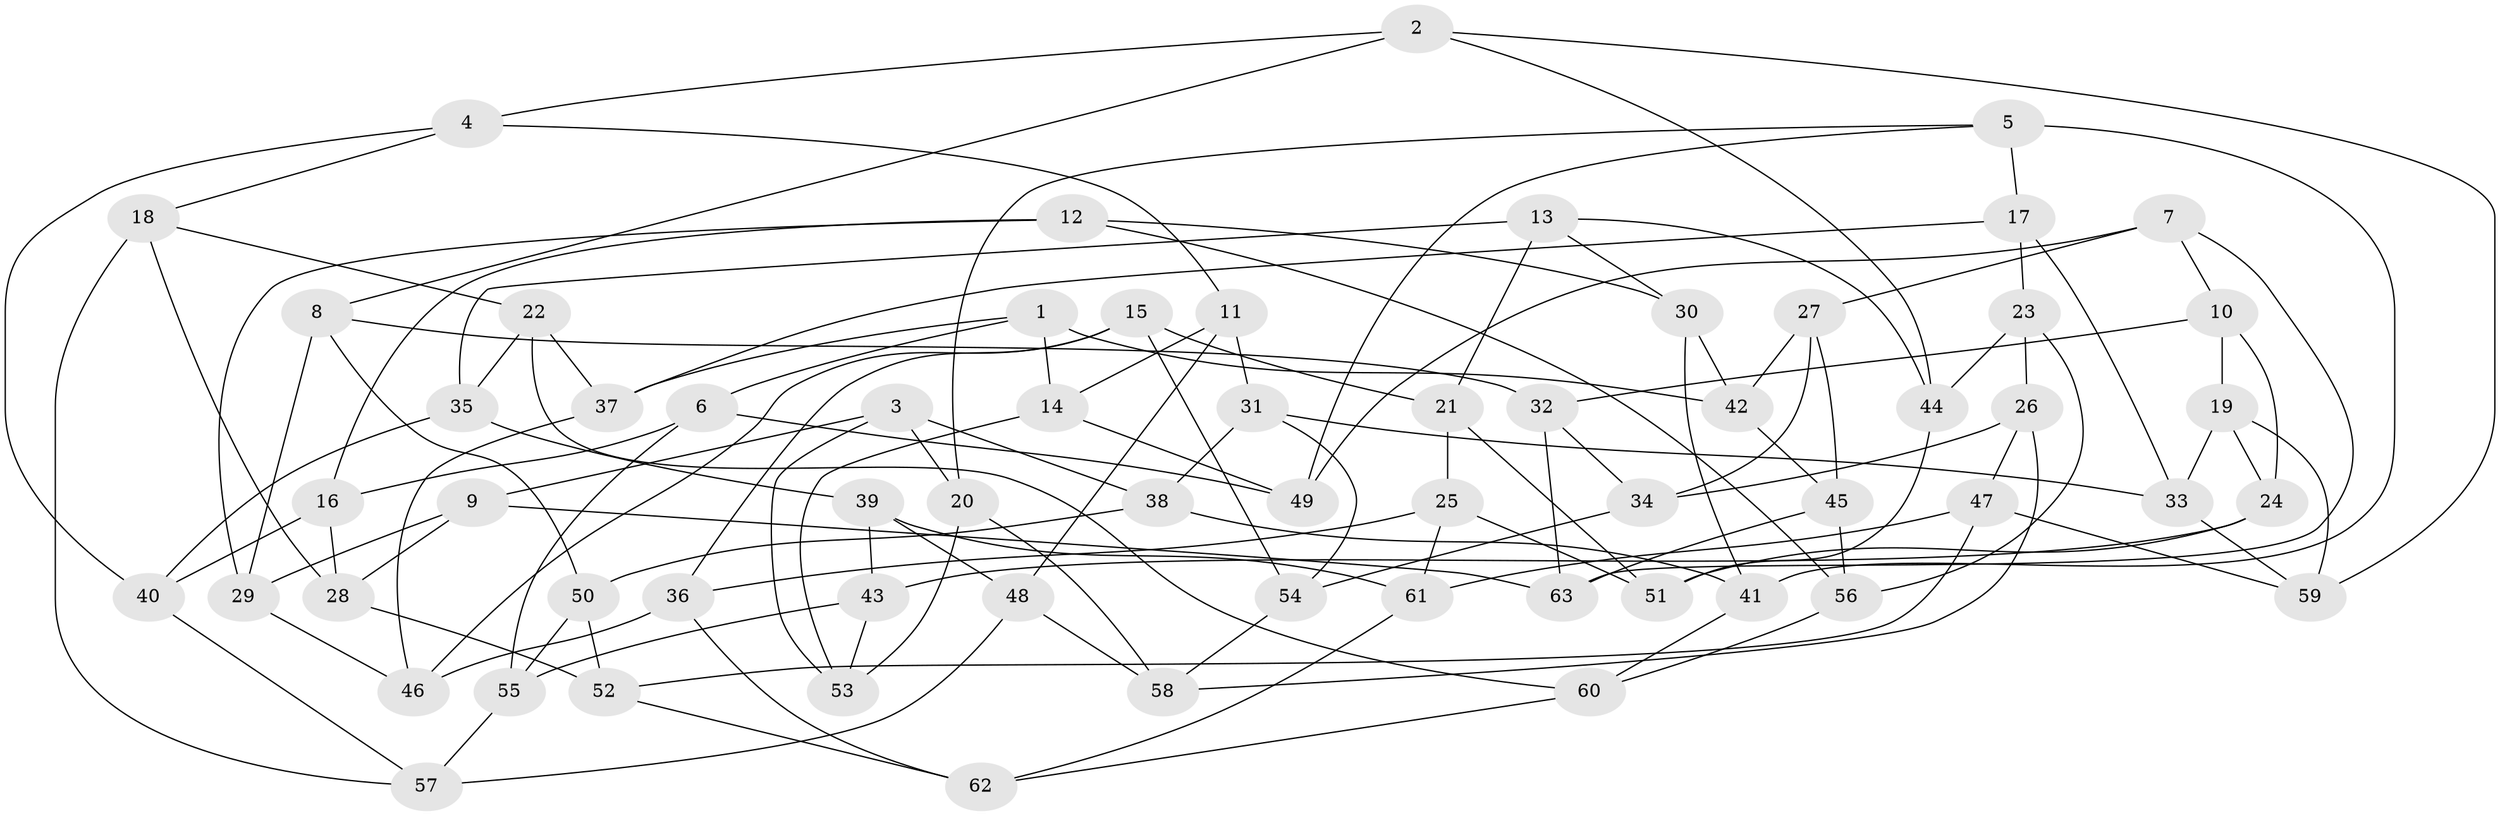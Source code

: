// coarse degree distribution, {9: 0.12, 11: 0.04, 4: 0.28, 13: 0.04, 7: 0.08, 10: 0.04, 6: 0.16, 8: 0.04, 5: 0.08, 3: 0.12}
// Generated by graph-tools (version 1.1) at 2025/20/03/04/25 18:20:53]
// undirected, 63 vertices, 126 edges
graph export_dot {
graph [start="1"]
  node [color=gray90,style=filled];
  1;
  2;
  3;
  4;
  5;
  6;
  7;
  8;
  9;
  10;
  11;
  12;
  13;
  14;
  15;
  16;
  17;
  18;
  19;
  20;
  21;
  22;
  23;
  24;
  25;
  26;
  27;
  28;
  29;
  30;
  31;
  32;
  33;
  34;
  35;
  36;
  37;
  38;
  39;
  40;
  41;
  42;
  43;
  44;
  45;
  46;
  47;
  48;
  49;
  50;
  51;
  52;
  53;
  54;
  55;
  56;
  57;
  58;
  59;
  60;
  61;
  62;
  63;
  1 -- 42;
  1 -- 6;
  1 -- 14;
  1 -- 37;
  2 -- 8;
  2 -- 59;
  2 -- 4;
  2 -- 44;
  3 -- 9;
  3 -- 38;
  3 -- 53;
  3 -- 20;
  4 -- 18;
  4 -- 40;
  4 -- 11;
  5 -- 17;
  5 -- 41;
  5 -- 49;
  5 -- 20;
  6 -- 49;
  6 -- 55;
  6 -- 16;
  7 -- 10;
  7 -- 27;
  7 -- 49;
  7 -- 63;
  8 -- 50;
  8 -- 32;
  8 -- 29;
  9 -- 28;
  9 -- 63;
  9 -- 29;
  10 -- 19;
  10 -- 32;
  10 -- 24;
  11 -- 14;
  11 -- 31;
  11 -- 48;
  12 -- 29;
  12 -- 30;
  12 -- 16;
  12 -- 56;
  13 -- 21;
  13 -- 30;
  13 -- 44;
  13 -- 35;
  14 -- 49;
  14 -- 53;
  15 -- 36;
  15 -- 46;
  15 -- 54;
  15 -- 21;
  16 -- 40;
  16 -- 28;
  17 -- 23;
  17 -- 33;
  17 -- 37;
  18 -- 28;
  18 -- 57;
  18 -- 22;
  19 -- 24;
  19 -- 59;
  19 -- 33;
  20 -- 53;
  20 -- 58;
  21 -- 51;
  21 -- 25;
  22 -- 60;
  22 -- 35;
  22 -- 37;
  23 -- 44;
  23 -- 56;
  23 -- 26;
  24 -- 43;
  24 -- 51;
  25 -- 51;
  25 -- 61;
  25 -- 36;
  26 -- 58;
  26 -- 47;
  26 -- 34;
  27 -- 42;
  27 -- 34;
  27 -- 45;
  28 -- 52;
  29 -- 46;
  30 -- 42;
  30 -- 41;
  31 -- 54;
  31 -- 33;
  31 -- 38;
  32 -- 34;
  32 -- 63;
  33 -- 59;
  34 -- 54;
  35 -- 40;
  35 -- 39;
  36 -- 62;
  36 -- 46;
  37 -- 46;
  38 -- 41;
  38 -- 50;
  39 -- 48;
  39 -- 61;
  39 -- 43;
  40 -- 57;
  41 -- 60;
  42 -- 45;
  43 -- 53;
  43 -- 55;
  44 -- 51;
  45 -- 63;
  45 -- 56;
  47 -- 59;
  47 -- 61;
  47 -- 52;
  48 -- 57;
  48 -- 58;
  50 -- 55;
  50 -- 52;
  52 -- 62;
  54 -- 58;
  55 -- 57;
  56 -- 60;
  60 -- 62;
  61 -- 62;
}
